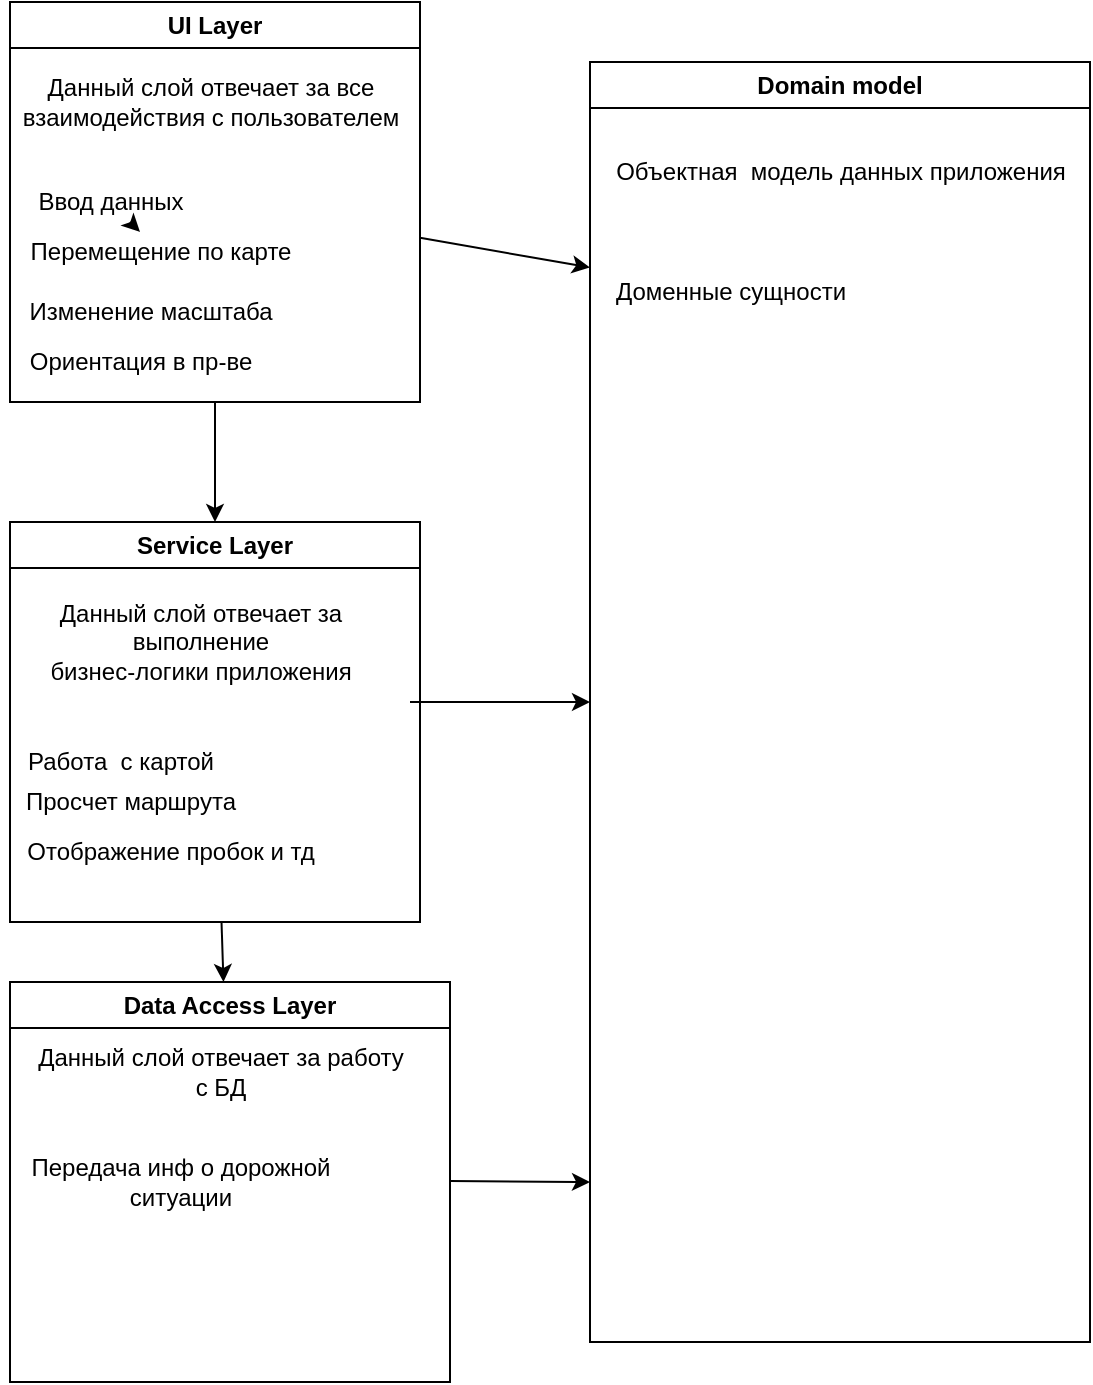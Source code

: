 <mxfile>
    <diagram id="rHnlHZxSZorAvg65PaTP" name="Page-1">
        <mxGraphModel dx="2683" dy="1152" grid="1" gridSize="10" guides="1" tooltips="1" connect="1" arrows="1" fold="1" page="1" pageScale="1" pageWidth="827" pageHeight="1169" math="0" shadow="0">
            <root>
                <mxCell id="0"/>
                <mxCell id="1" parent="0"/>
                <mxCell id="35" value="" style="edgeStyle=none;html=1;entryX=0.5;entryY=0;entryDx=0;entryDy=0;" edge="1" parent="1" source="14" target="18">
                    <mxGeometry relative="1" as="geometry"/>
                </mxCell>
                <mxCell id="37" value="" style="edgeStyle=none;html=1;" edge="1" parent="1" source="14" target="34">
                    <mxGeometry relative="1" as="geometry"/>
                </mxCell>
                <mxCell id="14" value="UI Layer" style="swimlane;whiteSpace=wrap;html=1;" parent="1" vertex="1">
                    <mxGeometry x="-320" y="50" width="205" height="200" as="geometry"/>
                </mxCell>
                <mxCell id="17" value="Изменение масштаба" style="text;html=1;align=center;verticalAlign=middle;resizable=0;points=[];autosize=1;strokeColor=none;fillColor=none;" parent="14" vertex="1">
                    <mxGeometry x="-5" y="140" width="150" height="30" as="geometry"/>
                </mxCell>
                <mxCell id="19" value="Ориентация в пр-ве" style="text;html=1;align=center;verticalAlign=middle;resizable=0;points=[];autosize=1;strokeColor=none;fillColor=none;" parent="14" vertex="1">
                    <mxGeometry y="165" width="130" height="30" as="geometry"/>
                </mxCell>
                <mxCell id="20" value="Ввод данных" style="text;html=1;align=center;verticalAlign=middle;resizable=0;points=[];autosize=1;strokeColor=none;fillColor=none;" parent="14" vertex="1">
                    <mxGeometry y="85" width="100" height="30" as="geometry"/>
                </mxCell>
                <mxCell id="23" value="" style="edgeStyle=none;html=1;" parent="14" source="21" target="20" edge="1">
                    <mxGeometry relative="1" as="geometry"/>
                </mxCell>
                <mxCell id="21" value="Перемещение по карте" style="text;html=1;align=center;verticalAlign=middle;resizable=0;points=[];autosize=1;strokeColor=none;fillColor=none;" parent="14" vertex="1">
                    <mxGeometry y="110" width="150" height="30" as="geometry"/>
                </mxCell>
                <mxCell id="24" value="Данный слой отвечает за все &lt;br&gt;взаимодействия с пользователем" style="text;html=1;align=center;verticalAlign=middle;resizable=0;points=[];autosize=1;strokeColor=none;fillColor=none;" parent="14" vertex="1">
                    <mxGeometry x="-5" y="30" width="210" height="40" as="geometry"/>
                </mxCell>
                <mxCell id="36" value="" style="edgeStyle=none;html=1;" edge="1" parent="1" source="18" target="29">
                    <mxGeometry relative="1" as="geometry"/>
                </mxCell>
                <mxCell id="18" value="Service Layer" style="swimlane;whiteSpace=wrap;html=1;" parent="1" vertex="1">
                    <mxGeometry x="-320" y="310" width="205" height="200" as="geometry"/>
                </mxCell>
                <mxCell id="25" value="Данный слой отвечает за &lt;br&gt;выполнение &lt;br&gt;бизнес-логики приложения" style="text;html=1;align=center;verticalAlign=middle;resizable=0;points=[];autosize=1;strokeColor=none;fillColor=none;" parent="18" vertex="1">
                    <mxGeometry x="10" y="30" width="170" height="60" as="geometry"/>
                </mxCell>
                <mxCell id="26" value="Работа&amp;nbsp; с картой" style="text;html=1;align=center;verticalAlign=middle;resizable=0;points=[];autosize=1;strokeColor=none;fillColor=none;" parent="18" vertex="1">
                    <mxGeometry x="-5" y="105" width="120" height="30" as="geometry"/>
                </mxCell>
                <mxCell id="27" value="Просчет маршрута" style="text;html=1;align=center;verticalAlign=middle;resizable=0;points=[];autosize=1;strokeColor=none;fillColor=none;" parent="18" vertex="1">
                    <mxGeometry x="-5" y="125" width="130" height="30" as="geometry"/>
                </mxCell>
                <mxCell id="28" value="Отображение пробок и тд" style="text;html=1;align=center;verticalAlign=middle;resizable=0;points=[];autosize=1;strokeColor=none;fillColor=none;" parent="18" vertex="1">
                    <mxGeometry x="-5" y="150" width="170" height="30" as="geometry"/>
                </mxCell>
                <mxCell id="29" value="Data Access Layer" style="swimlane;whiteSpace=wrap;html=1;" parent="1" vertex="1">
                    <mxGeometry x="-320" y="540" width="220" height="200" as="geometry"/>
                </mxCell>
                <mxCell id="30" value="Данный слой отвечает за работу &lt;br&gt;с БД" style="text;html=1;align=center;verticalAlign=middle;resizable=0;points=[];autosize=1;strokeColor=none;fillColor=none;" parent="29" vertex="1">
                    <mxGeometry y="25" width="210" height="40" as="geometry"/>
                </mxCell>
                <mxCell id="31" value="Передача инф о дорожной &lt;br&gt;ситуации" style="text;html=1;align=center;verticalAlign=middle;resizable=0;points=[];autosize=1;strokeColor=none;fillColor=none;" parent="29" vertex="1">
                    <mxGeometry y="80" width="170" height="40" as="geometry"/>
                </mxCell>
                <mxCell id="32" value="Domain model" style="swimlane;whiteSpace=wrap;html=1;" parent="1" vertex="1">
                    <mxGeometry x="-30" y="80" width="250" height="640" as="geometry"/>
                </mxCell>
                <mxCell id="33" value="Объектная&amp;nbsp; модель данных приложения" style="text;html=1;align=center;verticalAlign=middle;resizable=0;points=[];autosize=1;strokeColor=none;fillColor=none;" parent="32" vertex="1">
                    <mxGeometry y="40" width="250" height="30" as="geometry"/>
                </mxCell>
                <mxCell id="34" value="Доменные сущности" style="text;html=1;align=center;verticalAlign=middle;resizable=0;points=[];autosize=1;strokeColor=none;fillColor=none;" parent="32" vertex="1">
                    <mxGeometry y="100" width="140" height="30" as="geometry"/>
                </mxCell>
                <mxCell id="38" value="" style="edgeStyle=none;html=1;entryX=0;entryY=0.5;entryDx=0;entryDy=0;" edge="1" parent="1" target="32">
                    <mxGeometry relative="1" as="geometry">
                        <mxPoint x="-120" y="400" as="sourcePoint"/>
                        <mxPoint x="-35" y="417.427" as="targetPoint"/>
                    </mxGeometry>
                </mxCell>
                <mxCell id="39" value="" style="edgeStyle=none;html=1;" edge="1" parent="1">
                    <mxGeometry relative="1" as="geometry">
                        <mxPoint x="-100" y="639.5" as="sourcePoint"/>
                        <mxPoint x="-30" y="640" as="targetPoint"/>
                    </mxGeometry>
                </mxCell>
            </root>
        </mxGraphModel>
    </diagram>
</mxfile>